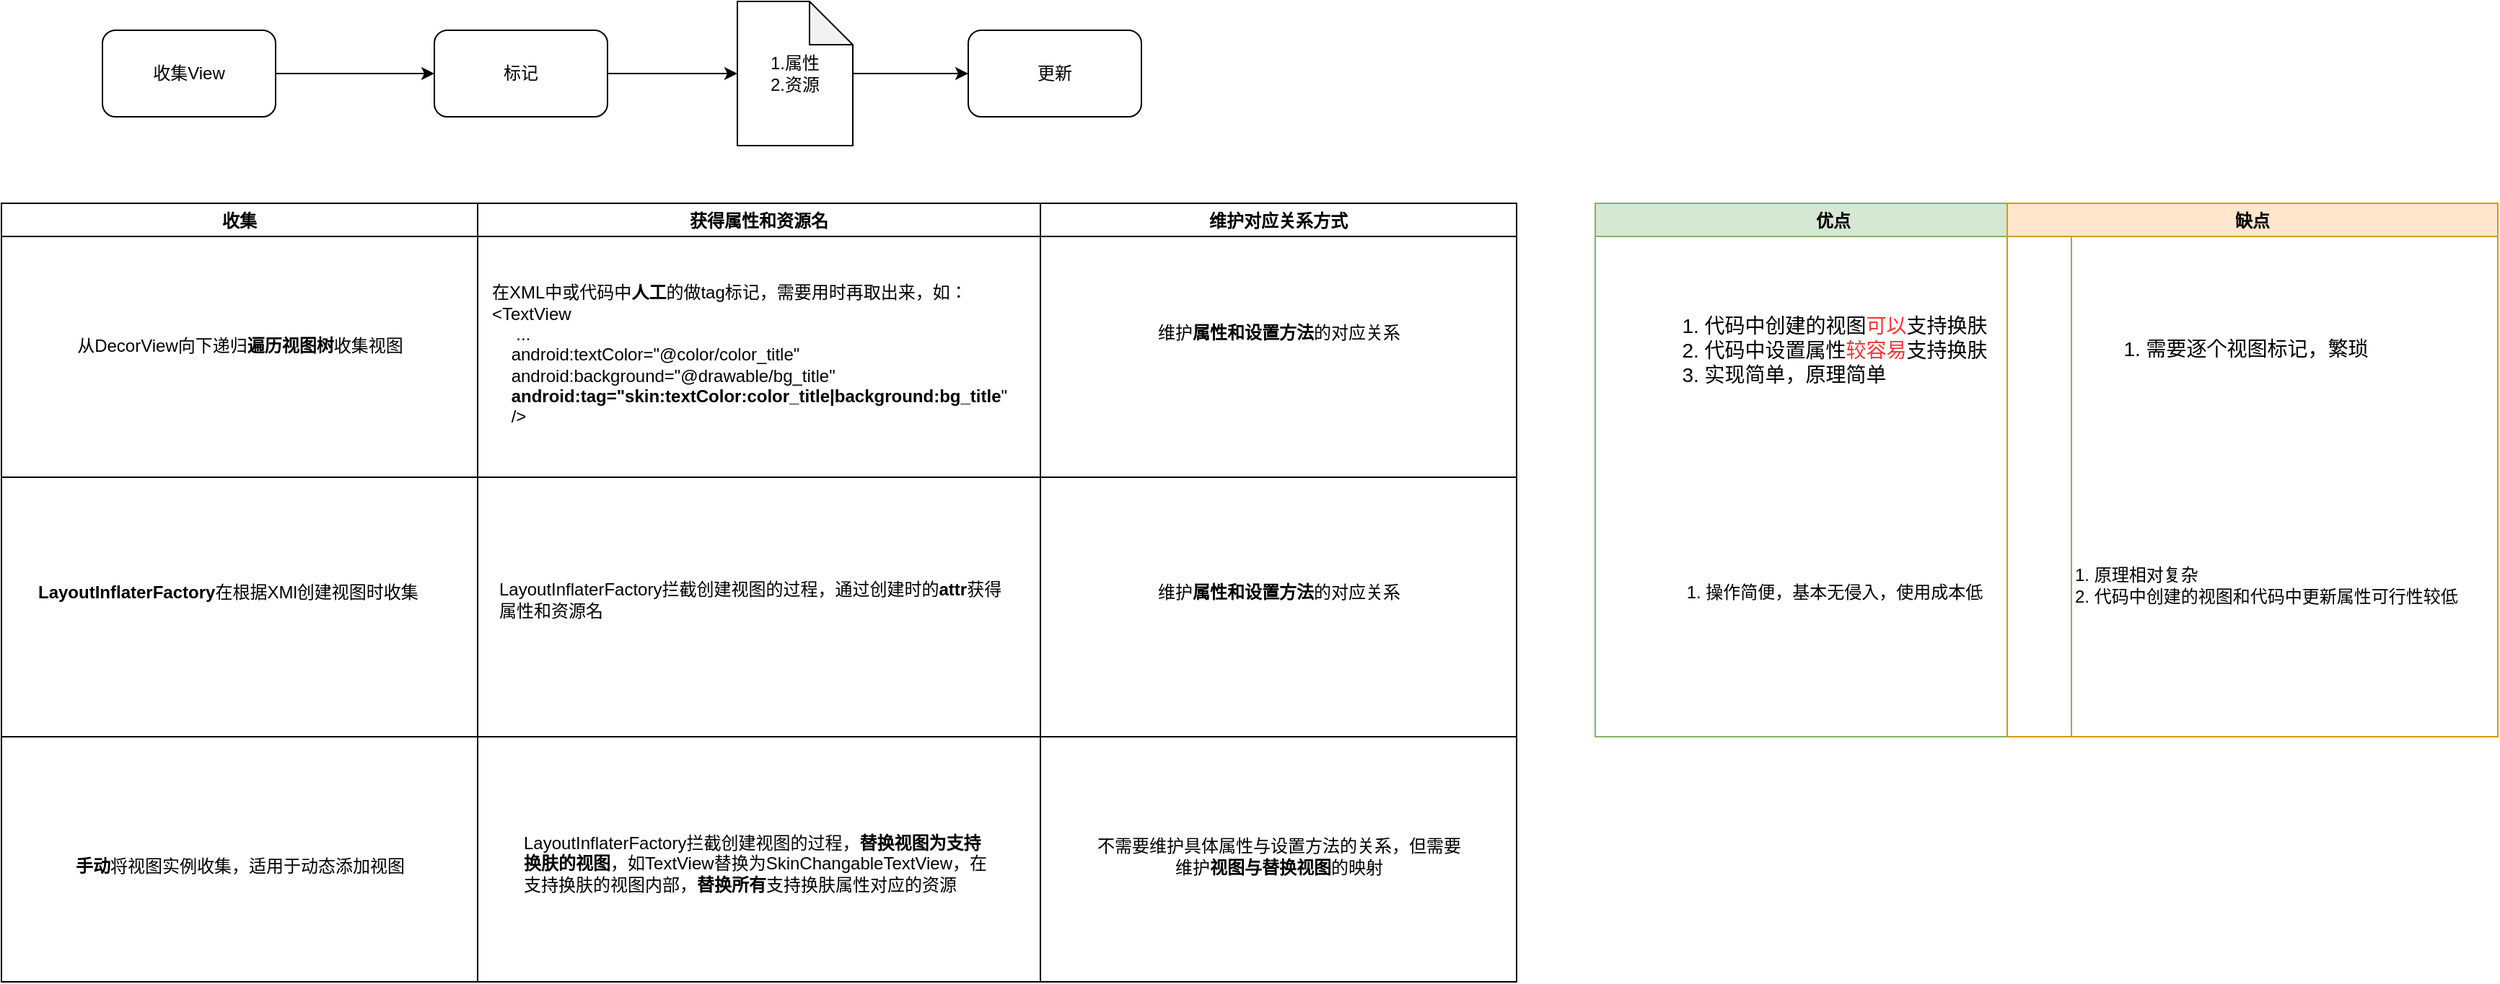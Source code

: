 <mxfile version="12.6.7" type="github">
  <diagram id="NS4v9UxkQ43djZAID0MC" name="Page-1">
    <mxGraphModel dx="1718" dy="936" grid="1" gridSize="10" guides="1" tooltips="1" connect="1" arrows="1" fold="1" page="1" pageScale="1" pageWidth="1000" pageHeight="700" math="0" shadow="0">
      <root>
        <mxCell id="0"/>
        <mxCell id="1" parent="0"/>
        <mxCell id="rSlgogMBOAzCxVRS1Gob-5" style="edgeStyle=orthogonalEdgeStyle;rounded=0;orthogonalLoop=1;jettySize=auto;html=1;exitX=1;exitY=0.5;exitDx=0;exitDy=0;" parent="1" source="rSlgogMBOAzCxVRS1Gob-1" target="rSlgogMBOAzCxVRS1Gob-2" edge="1">
          <mxGeometry relative="1" as="geometry"/>
        </mxCell>
        <mxCell id="rSlgogMBOAzCxVRS1Gob-1" value="收集View" style="rounded=1;whiteSpace=wrap;html=1;" parent="1" vertex="1">
          <mxGeometry x="300" y="60" width="120" height="60" as="geometry"/>
        </mxCell>
        <mxCell id="rSlgogMBOAzCxVRS1Gob-6" style="edgeStyle=orthogonalEdgeStyle;rounded=0;orthogonalLoop=1;jettySize=auto;html=1;exitX=1;exitY=0.5;exitDx=0;exitDy=0;entryX=0;entryY=0.5;entryDx=0;entryDy=0;" parent="1" source="rSlgogMBOAzCxVRS1Gob-4" target="rSlgogMBOAzCxVRS1Gob-7" edge="1">
          <mxGeometry relative="1" as="geometry">
            <mxPoint x="860" y="90" as="targetPoint"/>
          </mxGeometry>
        </mxCell>
        <mxCell id="rSlgogMBOAzCxVRS1Gob-2" value="标记" style="rounded=1;whiteSpace=wrap;html=1;" parent="1" vertex="1">
          <mxGeometry x="530" y="60" width="120" height="60" as="geometry"/>
        </mxCell>
        <mxCell id="rSlgogMBOAzCxVRS1Gob-7" value="更新" style="rounded=1;whiteSpace=wrap;html=1;" parent="1" vertex="1">
          <mxGeometry x="900" y="60" width="120" height="60" as="geometry"/>
        </mxCell>
        <mxCell id="rSlgogMBOAzCxVRS1Gob-4" value="1.属性&lt;br&gt;2.资源" style="shape=note;whiteSpace=wrap;html=1;backgroundOutline=1;darkOpacity=0.05;" parent="1" vertex="1">
          <mxGeometry x="740" y="40" width="80" height="100" as="geometry"/>
        </mxCell>
        <mxCell id="rSlgogMBOAzCxVRS1Gob-8" style="edgeStyle=orthogonalEdgeStyle;rounded=0;orthogonalLoop=1;jettySize=auto;html=1;exitX=1;exitY=0.5;exitDx=0;exitDy=0;entryX=0;entryY=0.5;entryDx=0;entryDy=0;" parent="1" source="rSlgogMBOAzCxVRS1Gob-2" target="rSlgogMBOAzCxVRS1Gob-4" edge="1">
          <mxGeometry relative="1" as="geometry">
            <mxPoint x="900" y="90" as="targetPoint"/>
            <mxPoint x="650" y="90" as="sourcePoint"/>
          </mxGeometry>
        </mxCell>
        <mxCell id="rSlgogMBOAzCxVRS1Gob-9" value="收集" style="swimlane;" parent="1" vertex="1">
          <mxGeometry x="230" y="180" width="330" height="540" as="geometry"/>
        </mxCell>
        <mxCell id="rSlgogMBOAzCxVRS1Gob-16" value="从DecorView向下递归&lt;b&gt;遍历视图树&lt;/b&gt;收集视图" style="text;html=1;align=center;verticalAlign=middle;resizable=0;points=[];autosize=1;" parent="rSlgogMBOAzCxVRS1Gob-9" vertex="1">
          <mxGeometry x="45" y="89" width="240" height="20" as="geometry"/>
        </mxCell>
        <mxCell id="rSlgogMBOAzCxVRS1Gob-19" value="&amp;nbsp;&lt;b&gt;LayoutInflaterFactory&lt;/b&gt;在根据XMl创建视图时收集" style="text;html=1;align=center;verticalAlign=middle;resizable=0;points=[];autosize=1;" parent="rSlgogMBOAzCxVRS1Gob-9" vertex="1">
          <mxGeometry x="15" y="260" width="280" height="20" as="geometry"/>
        </mxCell>
        <mxCell id="3TyCNIGmh-dCrPs72pGl-4" value="&lt;b&gt;手动&lt;/b&gt;将视图实例收集，适用于动态添加视图" style="text;html=1;align=center;verticalAlign=middle;resizable=0;points=[];autosize=1;" vertex="1" parent="rSlgogMBOAzCxVRS1Gob-9">
          <mxGeometry x="45" y="450" width="240" height="20" as="geometry"/>
        </mxCell>
        <mxCell id="rSlgogMBOAzCxVRS1Gob-10" value="获得属性和资源名" style="swimlane;" parent="1" vertex="1">
          <mxGeometry x="560" y="180" width="390" height="540" as="geometry"/>
        </mxCell>
        <mxCell id="rSlgogMBOAzCxVRS1Gob-20" value="&lt;span style=&quot;text-align: center&quot;&gt;LayoutInflaterFactory&lt;/span&gt;拦截创建视图的过程，通过创建时的&lt;b&gt;attr&lt;/b&gt;获得&lt;br&gt;属性和资源名" style="text;html=1;align=left;verticalAlign=middle;resizable=0;points=[];autosize=1;" parent="rSlgogMBOAzCxVRS1Gob-10" vertex="1">
          <mxGeometry x="12.5" y="260" width="360" height="30" as="geometry"/>
        </mxCell>
        <mxCell id="rSlgogMBOAzCxVRS1Gob-17" value="在XML中或代码中&lt;b&gt;人工&lt;/b&gt;的做tag标记，需要用时再取出来，如：&lt;br&gt;&lt;div&gt;&amp;lt;TextView&lt;/div&gt;&lt;div&gt;&amp;nbsp; &amp;nbsp; &amp;nbsp;...&lt;/div&gt;&lt;div&gt;&amp;nbsp; &amp;nbsp; android:textColor=&quot;@color/color_title&quot;&lt;/div&gt;&lt;div&gt;&amp;nbsp; &amp;nbsp; android:background=&quot;@drawable/bg_title&quot;&lt;br&gt;&lt;/div&gt;&amp;nbsp; &amp;nbsp;&amp;nbsp;&lt;b&gt;android:tag=&quot;skin:textColor:color_title|background:bg_title&lt;/b&gt;&quot;&lt;div&gt;&amp;nbsp; &amp;nbsp;&amp;nbsp;&lt;span&gt;/&amp;gt;&lt;/span&gt;&lt;/div&gt;" style="text;html=1;align=left;verticalAlign=middle;resizable=0;points=[];autosize=1;" parent="rSlgogMBOAzCxVRS1Gob-10" vertex="1">
          <mxGeometry x="7.5" y="55" width="370" height="100" as="geometry"/>
        </mxCell>
        <mxCell id="3TyCNIGmh-dCrPs72pGl-6" value="LayoutInflaterFactory拦截创建视图的过程，&lt;b&gt;替换视图为支持&lt;br&gt;换肤的视图&lt;/b&gt;，如TextView替换为SkinChangableTextView，在&lt;br&gt;支持换肤的视图内部，&lt;b&gt;替换所有&lt;/b&gt;支持换肤属性对应的资源" style="text;html=1;" vertex="1" parent="rSlgogMBOAzCxVRS1Gob-10">
          <mxGeometry x="30" y="430" width="330" height="30" as="geometry"/>
        </mxCell>
        <mxCell id="rSlgogMBOAzCxVRS1Gob-11" value="维护对应关系方式" style="swimlane;" parent="1" vertex="1">
          <mxGeometry x="950" y="180" width="330" height="540" as="geometry"/>
        </mxCell>
        <mxCell id="rSlgogMBOAzCxVRS1Gob-21" value="维护&lt;b&gt;属性和设置方法&lt;/b&gt;的对应关系" style="text;html=1;align=center;verticalAlign=middle;resizable=0;points=[];autosize=1;" parent="rSlgogMBOAzCxVRS1Gob-11" vertex="1">
          <mxGeometry x="75" y="260" width="180" height="20" as="geometry"/>
        </mxCell>
        <mxCell id="rSlgogMBOAzCxVRS1Gob-18" value="维护&lt;b&gt;属性和设置方法&lt;/b&gt;的对应关系" style="text;html=1;align=center;verticalAlign=middle;resizable=0;points=[];autosize=1;" parent="rSlgogMBOAzCxVRS1Gob-11" vertex="1">
          <mxGeometry x="75" y="80" width="180" height="20" as="geometry"/>
        </mxCell>
        <mxCell id="3TyCNIGmh-dCrPs72pGl-10" value="不需要维护具体属性与设置方法的关系，但需要&lt;br&gt;维护&lt;b&gt;视图与替换视图&lt;/b&gt;的映射" style="text;html=1;align=center;verticalAlign=middle;resizable=0;points=[];autosize=1;" vertex="1" parent="rSlgogMBOAzCxVRS1Gob-11">
          <mxGeometry x="30" y="438" width="270" height="30" as="geometry"/>
        </mxCell>
        <mxCell id="rSlgogMBOAzCxVRS1Gob-22" value="优点" style="swimlane;fillColor=#d5e8d4;strokeColor=#82b366;" parent="1" vertex="1">
          <mxGeometry x="1334.5" y="180" width="330" height="370" as="geometry"/>
        </mxCell>
        <mxCell id="rSlgogMBOAzCxVRS1Gob-26" value="&lt;font style=&quot;font-size: 14px&quot;&gt;1. 代码中创建的视图&lt;font color=&quot;#ff3333&quot;&gt;可以&lt;/font&gt;支持换肤&lt;br&gt;&lt;/font&gt;&lt;div style=&quot;text-align: left ; font-size: 14px&quot;&gt;&lt;font style=&quot;font-size: 14px&quot;&gt;2. 代码中设置属性&lt;font color=&quot;#ff3333&quot;&gt;较容易&lt;/font&gt;支持换肤&lt;/font&gt;&lt;/div&gt;&lt;div style=&quot;text-align: left ; font-size: 14px&quot;&gt;&lt;font style=&quot;font-size: 14px&quot;&gt;3. 实现简单，原理简单&lt;/font&gt;&lt;/div&gt;" style="text;html=1;align=center;verticalAlign=middle;resizable=0;points=[];autosize=1;" parent="rSlgogMBOAzCxVRS1Gob-22" vertex="1">
          <mxGeometry x="50" y="77" width="230" height="50" as="geometry"/>
        </mxCell>
        <mxCell id="rSlgogMBOAzCxVRS1Gob-28" value="1. 操作简便，基本无侵入，使用成本低" style="text;html=1;align=center;verticalAlign=middle;resizable=0;points=[];autosize=1;" parent="rSlgogMBOAzCxVRS1Gob-22" vertex="1">
          <mxGeometry x="55" y="260" width="220" height="20" as="geometry"/>
        </mxCell>
        <mxCell id="rSlgogMBOAzCxVRS1Gob-24" value="缺点" style="swimlane;fillColor=#ffe6cc;strokeColor=#d79b00;" parent="1" vertex="1">
          <mxGeometry x="1620" y="180" width="340" height="370" as="geometry"/>
        </mxCell>
        <mxCell id="rSlgogMBOAzCxVRS1Gob-27" value="&lt;font style=&quot;font-size: 14px&quot;&gt;1. 需要逐个视图标记，繁琐&lt;/font&gt;" style="text;html=1;align=center;verticalAlign=middle;resizable=0;points=[];autosize=1;" parent="rSlgogMBOAzCxVRS1Gob-24" vertex="1">
          <mxGeometry x="70" y="91" width="190" height="20" as="geometry"/>
        </mxCell>
        <mxCell id="rSlgogMBOAzCxVRS1Gob-29" value="1. 原理相对复杂&lt;br&gt;&lt;div&gt;&lt;span&gt;2. 代码中创建的视图和&lt;/span&gt;代码中更新&lt;span&gt;属性可行性较低&lt;/span&gt;&lt;/div&gt;" style="text;html=1;align=left;verticalAlign=middle;resizable=0;points=[];autosize=1;" parent="rSlgogMBOAzCxVRS1Gob-24" vertex="1">
          <mxGeometry x="45" y="250" width="280" height="30" as="geometry"/>
        </mxCell>
        <mxCell id="3TyCNIGmh-dCrPs72pGl-8" value="" style="endArrow=none;html=1;" edge="1" parent="1">
          <mxGeometry width="50" height="50" relative="1" as="geometry">
            <mxPoint x="230" y="370" as="sourcePoint"/>
            <mxPoint x="1280" y="370" as="targetPoint"/>
          </mxGeometry>
        </mxCell>
        <mxCell id="3TyCNIGmh-dCrPs72pGl-9" value="" style="endArrow=none;html=1;" edge="1" parent="1">
          <mxGeometry width="50" height="50" relative="1" as="geometry">
            <mxPoint x="230" y="550" as="sourcePoint"/>
            <mxPoint x="1280" y="550" as="targetPoint"/>
          </mxGeometry>
        </mxCell>
      </root>
    </mxGraphModel>
  </diagram>
</mxfile>
